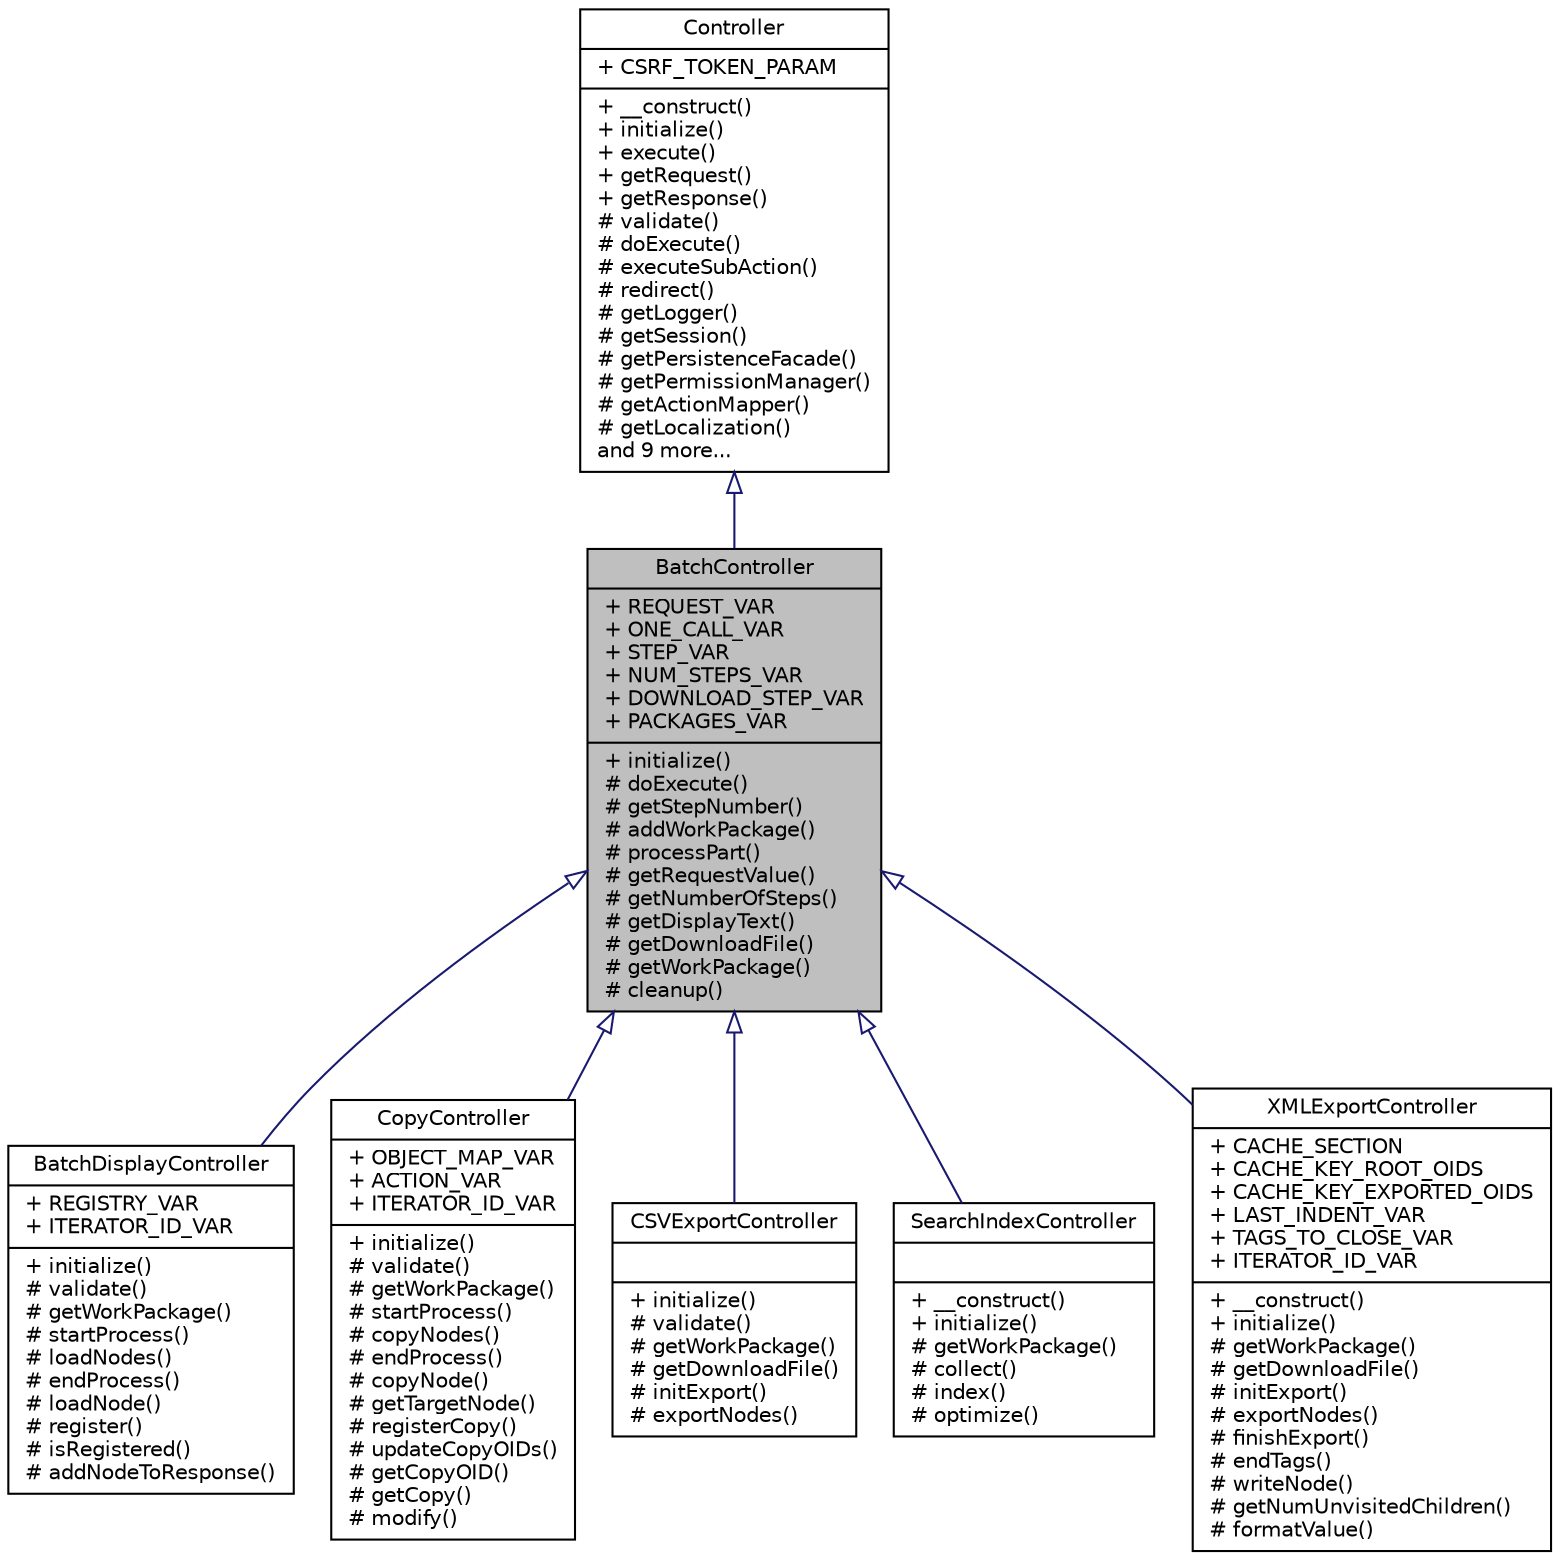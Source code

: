 digraph "BatchController"
{
  edge [fontname="Helvetica",fontsize="10",labelfontname="Helvetica",labelfontsize="10"];
  node [fontname="Helvetica",fontsize="10",shape=record];
  Node0 [label="{BatchController\n|+ REQUEST_VAR\l+ ONE_CALL_VAR\l+ STEP_VAR\l+ NUM_STEPS_VAR\l+ DOWNLOAD_STEP_VAR\l+ PACKAGES_VAR\l|+ initialize()\l# doExecute()\l# getStepNumber()\l# addWorkPackage()\l# processPart()\l# getRequestValue()\l# getNumberOfSteps()\l# getDisplayText()\l# getDownloadFile()\l# getWorkPackage()\l# cleanup()\l}",height=0.2,width=0.4,color="black", fillcolor="grey75", style="filled", fontcolor="black"];
  Node1 -> Node0 [dir="back",color="midnightblue",fontsize="10",style="solid",arrowtail="onormal",fontname="Helvetica"];
  Node1 [label="{Controller\n|+ CSRF_TOKEN_PARAM\l|+ __construct()\l+ initialize()\l+ execute()\l+ getRequest()\l+ getResponse()\l# validate()\l# doExecute()\l# executeSubAction()\l# redirect()\l# getLogger()\l# getSession()\l# getPersistenceFacade()\l# getPermissionManager()\l# getActionMapper()\l# getLocalization()\land 9 more...\l}",height=0.2,width=0.4,color="black", fillcolor="white", style="filled",URL="$classwcmf_1_1lib_1_1presentation_1_1_controller.html",tooltip="Controller is the base class of all controllers. "];
  Node0 -> Node2 [dir="back",color="midnightblue",fontsize="10",style="solid",arrowtail="onormal",fontname="Helvetica"];
  Node2 [label="{BatchDisplayController\n|+ REGISTRY_VAR\l+ ITERATOR_ID_VAR\l|+ initialize()\l# validate()\l# getWorkPackage()\l# startProcess()\l# loadNodes()\l# endProcess()\l# loadNode()\l# register()\l# isRegistered()\l# addNodeToResponse()\l}",height=0.2,width=0.4,color="black", fillcolor="white", style="filled",URL="$classwcmf_1_1application_1_1controller_1_1_batch_display_controller.html",tooltip="BatchDisplayController is used to load a tree of Node instances recursivly and return them in lists o..."];
  Node0 -> Node3 [dir="back",color="midnightblue",fontsize="10",style="solid",arrowtail="onormal",fontname="Helvetica"];
  Node3 [label="{CopyController\n|+ OBJECT_MAP_VAR\l+ ACTION_VAR\l+ ITERATOR_ID_VAR\l|+ initialize()\l# validate()\l# getWorkPackage()\l# startProcess()\l# copyNodes()\l# endProcess()\l# copyNode()\l# getTargetNode()\l# registerCopy()\l# updateCopyOIDs()\l# getCopyOID()\l# getCopy()\l# modify()\l}",height=0.2,width=0.4,color="black", fillcolor="white", style="filled",URL="$classwcmf_1_1application_1_1controller_1_1_copy_controller.html",tooltip="CopyController is used to copy or move Node instances. "];
  Node0 -> Node4 [dir="back",color="midnightblue",fontsize="10",style="solid",arrowtail="onormal",fontname="Helvetica"];
  Node4 [label="{CSVExportController\n||+ initialize()\l# validate()\l# getWorkPackage()\l# getDownloadFile()\l# initExport()\l# exportNodes()\l}",height=0.2,width=0.4,color="black", fillcolor="white", style="filled",URL="$classwcmf_1_1application_1_1controller_1_1_c_s_v_export_controller.html",tooltip="CSVExportController exports instances of one type into a CSV file. "];
  Node0 -> Node5 [dir="back",color="midnightblue",fontsize="10",style="solid",arrowtail="onormal",fontname="Helvetica"];
  Node5 [label="{SearchIndexController\n||+ __construct()\l+ initialize()\l# getWorkPackage()\l# collect()\l# index()\l# optimize()\l}",height=0.2,width=0.4,color="black", fillcolor="white", style="filled",URL="$classwcmf_1_1application_1_1controller_1_1_search_index_controller.html",tooltip="SearchIndexController creates a Lucene index from the complete datastore. "];
  Node0 -> Node6 [dir="back",color="midnightblue",fontsize="10",style="solid",arrowtail="onormal",fontname="Helvetica"];
  Node6 [label="{XMLExportController\n|+ CACHE_SECTION\l+ CACHE_KEY_ROOT_OIDS\l+ CACHE_KEY_EXPORTED_OIDS\l+ LAST_INDENT_VAR\l+ TAGS_TO_CLOSE_VAR\l+ ITERATOR_ID_VAR\l|+ __construct()\l+ initialize()\l# getWorkPackage()\l# getDownloadFile()\l# initExport()\l# exportNodes()\l# finishExport()\l# endTags()\l# writeNode()\l# getNumUnvisitedChildren()\l# formatValue()\l}",height=0.2,width=0.4,color="black", fillcolor="white", style="filled",URL="$classwcmf_1_1application_1_1controller_1_1_x_m_l_export_controller.html",tooltip="XMLExportController exports the content tree into an XML file. "];
}
